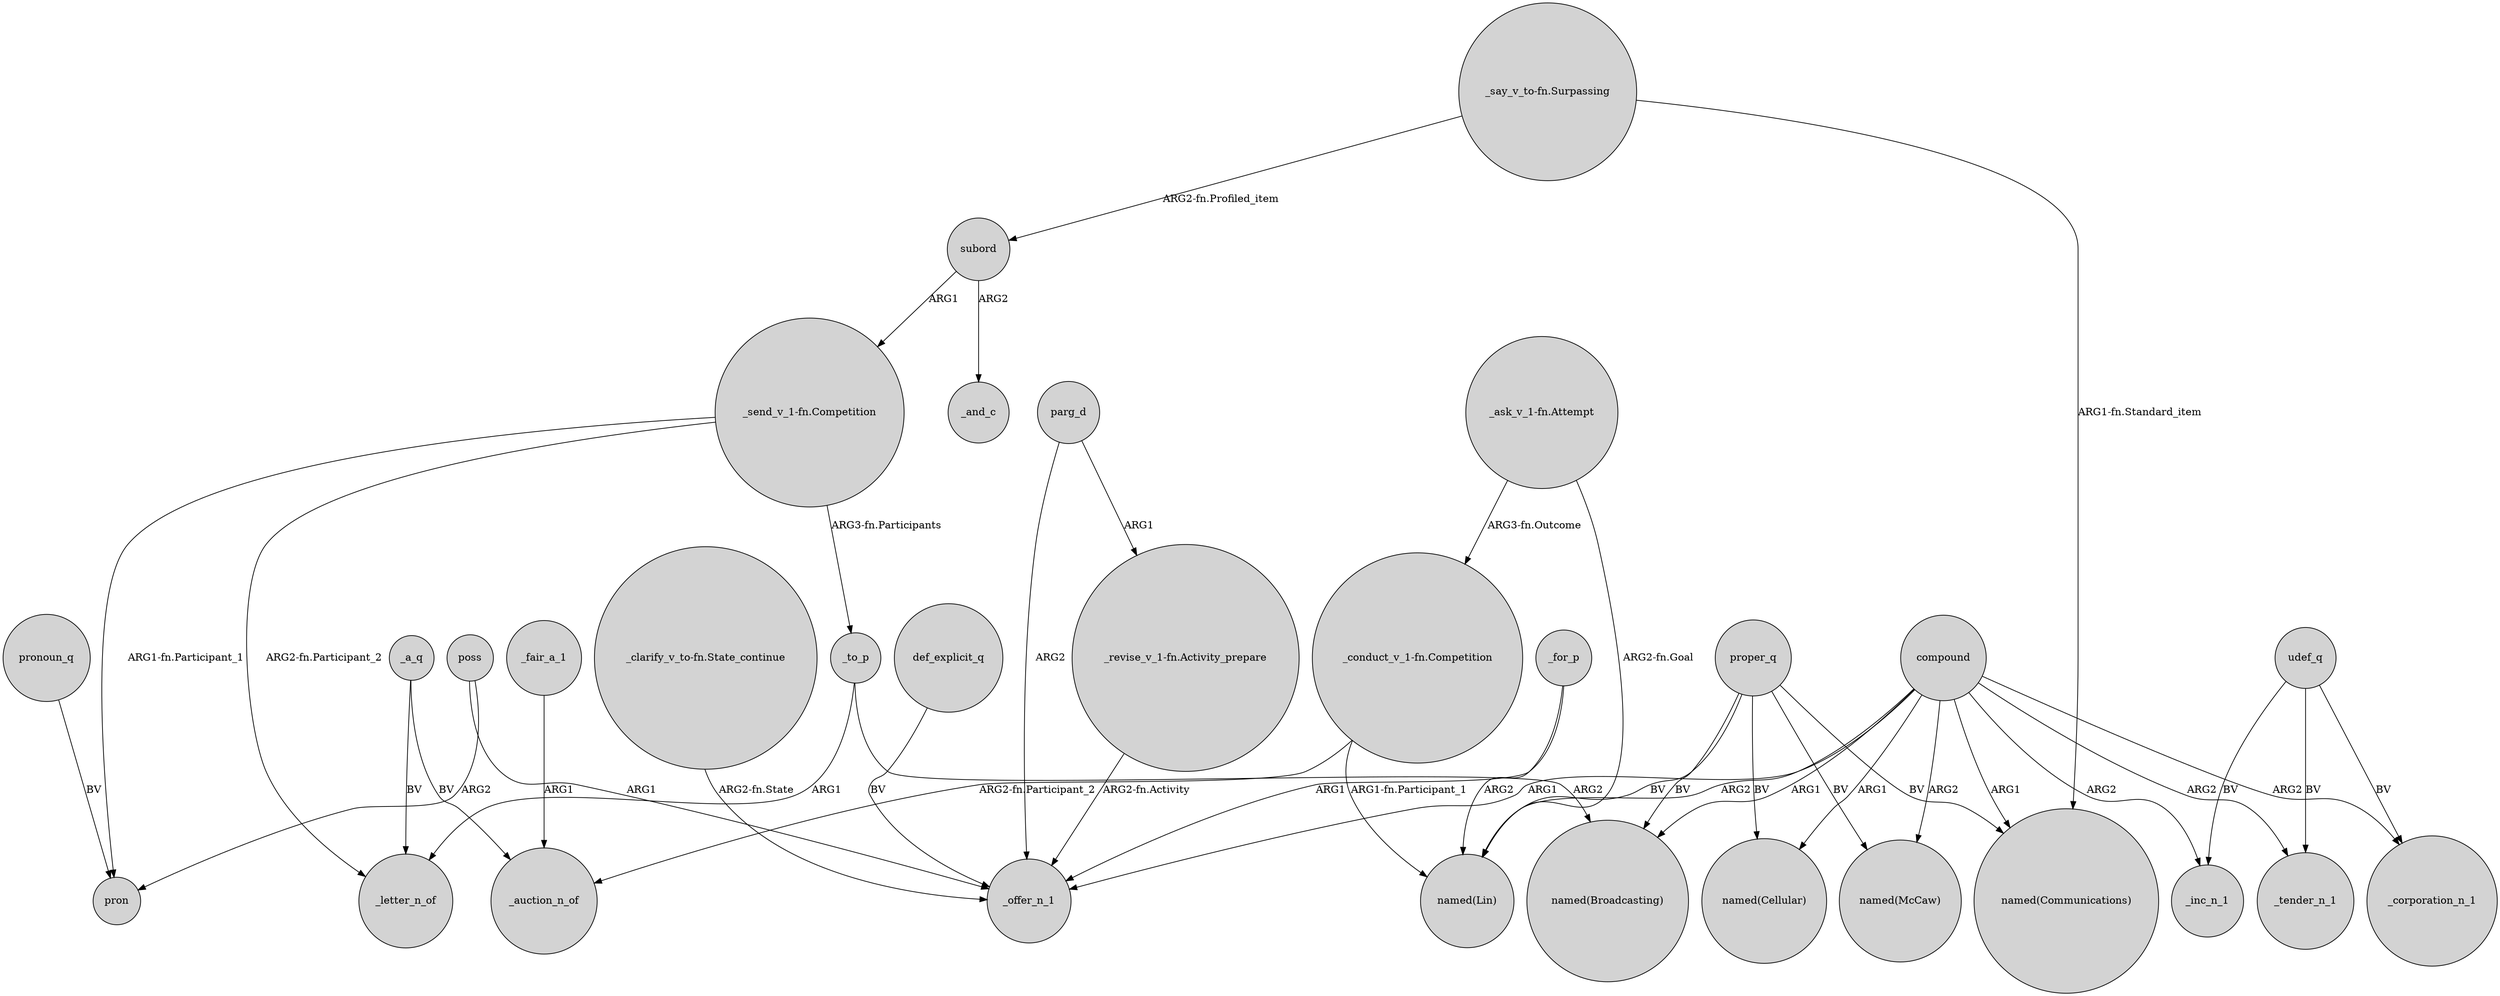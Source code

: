 digraph {
	node [shape=circle style=filled]
	compound -> "named(McCaw)" [label=ARG2]
	"_conduct_v_1-fn.Competition" -> "named(Lin)" [label="ARG1-fn.Participant_1"]
	subord -> "_send_v_1-fn.Competition" [label=ARG1]
	parg_d -> "_revise_v_1-fn.Activity_prepare" [label=ARG1]
	parg_d -> _offer_n_1 [label=ARG2]
	proper_q -> "named(Communications)" [label=BV]
	"_ask_v_1-fn.Attempt" -> "named(Lin)" [label="ARG2-fn.Goal"]
	_for_p -> _offer_n_1 [label=ARG1]
	_to_p -> "named(Broadcasting)" [label=ARG2]
	"_say_v_to-fn.Surpassing" -> "named(Communications)" [label="ARG1-fn.Standard_item"]
	compound -> "named(Communications)" [label=ARG1]
	proper_q -> "named(Lin)" [label=BV]
	compound -> "named(Cellular)" [label=ARG1]
	subord -> _and_c [label=ARG2]
	proper_q -> "named(McCaw)" [label=BV]
	"_ask_v_1-fn.Attempt" -> "_conduct_v_1-fn.Competition" [label="ARG3-fn.Outcome"]
	_a_q -> _letter_n_of [label=BV]
	compound -> _offer_n_1 [label=ARG1]
	pronoun_q -> pron [label=BV]
	poss -> _offer_n_1 [label=ARG1]
	udef_q -> _inc_n_1 [label=BV]
	poss -> pron [label=ARG2]
	"_send_v_1-fn.Competition" -> pron [label="ARG1-fn.Participant_1"]
	"_conduct_v_1-fn.Competition" -> _auction_n_of [label="ARG2-fn.Participant_2"]
	udef_q -> _tender_n_1 [label=BV]
	"_send_v_1-fn.Competition" -> _letter_n_of [label="ARG2-fn.Participant_2"]
	_for_p -> "named(Lin)" [label=ARG2]
	compound -> _inc_n_1 [label=ARG2]
	_a_q -> _auction_n_of [label=BV]
	compound -> _tender_n_1 [label=ARG2]
	_fair_a_1 -> _auction_n_of [label=ARG1]
	_to_p -> _letter_n_of [label=ARG1]
	"_say_v_to-fn.Surpassing" -> subord [label="ARG2-fn.Profiled_item"]
	compound -> "named(Lin)" [label=ARG2]
	def_explicit_q -> _offer_n_1 [label=BV]
	compound -> _corporation_n_1 [label=ARG2]
	udef_q -> _corporation_n_1 [label=BV]
	"_revise_v_1-fn.Activity_prepare" -> _offer_n_1 [label="ARG2-fn.Activity"]
	compound -> "named(Broadcasting)" [label=ARG1]
	"_clarify_v_to-fn.State_continue" -> _offer_n_1 [label="ARG2-fn.State"]
	proper_q -> "named(Cellular)" [label=BV]
	proper_q -> "named(Broadcasting)" [label=BV]
	"_send_v_1-fn.Competition" -> _to_p [label="ARG3-fn.Participants"]
}
